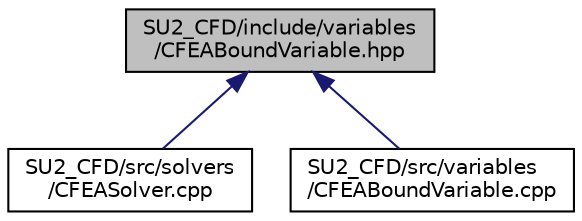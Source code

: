 digraph "SU2_CFD/include/variables/CFEABoundVariable.hpp"
{
 // LATEX_PDF_SIZE
  edge [fontname="Helvetica",fontsize="10",labelfontname="Helvetica",labelfontsize="10"];
  node [fontname="Helvetica",fontsize="10",shape=record];
  Node1 [label="SU2_CFD/include/variables\l/CFEABoundVariable.hpp",height=0.2,width=0.4,color="black", fillcolor="grey75", style="filled", fontcolor="black",tooltip="Class for defining the variables on the FEA boundaries for FSI applications."];
  Node1 -> Node2 [dir="back",color="midnightblue",fontsize="10",style="solid",fontname="Helvetica"];
  Node2 [label="SU2_CFD/src/solvers\l/CFEASolver.cpp",height=0.2,width=0.4,color="black", fillcolor="white", style="filled",URL="$CFEASolver_8cpp.html",tooltip="Main subroutines for solving direct FEM elasticity problems."];
  Node1 -> Node3 [dir="back",color="midnightblue",fontsize="10",style="solid",fontname="Helvetica"];
  Node3 [label="SU2_CFD/src/variables\l/CFEABoundVariable.cpp",height=0.2,width=0.4,color="black", fillcolor="white", style="filled",URL="$CFEABoundVariable_8cpp.html",tooltip="Definition of the variables for FEM elastic structural problems."];
}
